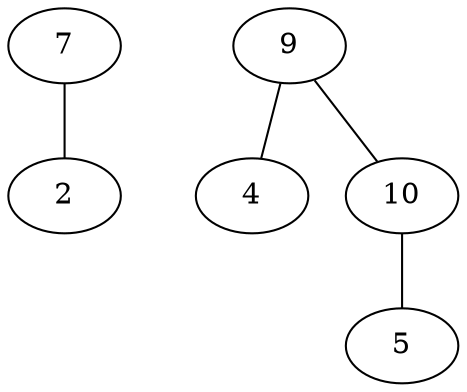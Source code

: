 graph G {
7 -- 2[label="",weight=""];
9 -- 4[label="",weight=""];
9 -- 10[label="",weight=""];
10 -- 5[label="",weight=""];
}
